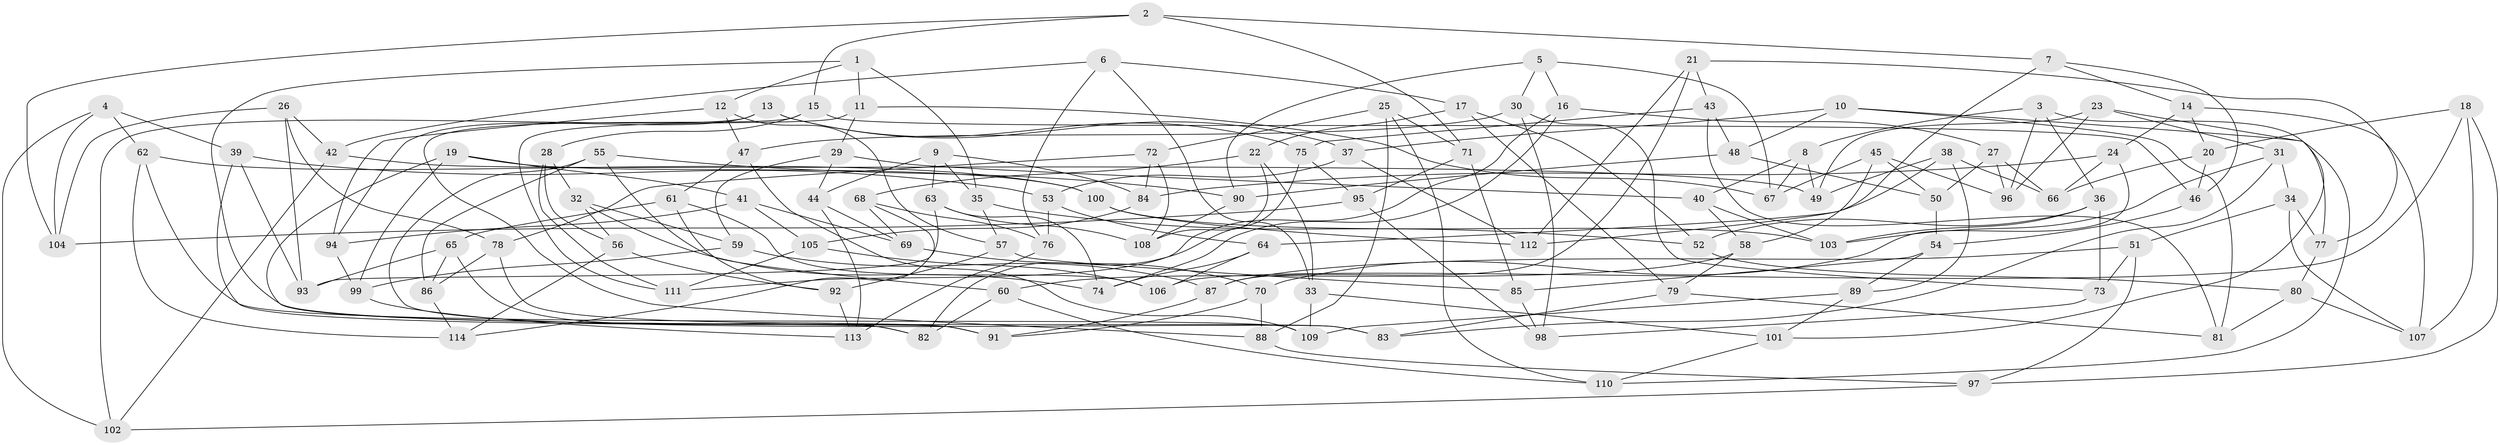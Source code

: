 // coarse degree distribution, {4: 0.35714285714285715, 6: 0.5571428571428572, 5: 0.07142857142857142, 3: 0.014285714285714285}
// Generated by graph-tools (version 1.1) at 2025/24/03/03/25 07:24:27]
// undirected, 114 vertices, 228 edges
graph export_dot {
graph [start="1"]
  node [color=gray90,style=filled];
  1;
  2;
  3;
  4;
  5;
  6;
  7;
  8;
  9;
  10;
  11;
  12;
  13;
  14;
  15;
  16;
  17;
  18;
  19;
  20;
  21;
  22;
  23;
  24;
  25;
  26;
  27;
  28;
  29;
  30;
  31;
  32;
  33;
  34;
  35;
  36;
  37;
  38;
  39;
  40;
  41;
  42;
  43;
  44;
  45;
  46;
  47;
  48;
  49;
  50;
  51;
  52;
  53;
  54;
  55;
  56;
  57;
  58;
  59;
  60;
  61;
  62;
  63;
  64;
  65;
  66;
  67;
  68;
  69;
  70;
  71;
  72;
  73;
  74;
  75;
  76;
  77;
  78;
  79;
  80;
  81;
  82;
  83;
  84;
  85;
  86;
  87;
  88;
  89;
  90;
  91;
  92;
  93;
  94;
  95;
  96;
  97;
  98;
  99;
  100;
  101;
  102;
  103;
  104;
  105;
  106;
  107;
  108;
  109;
  110;
  111;
  112;
  113;
  114;
  1 -- 12;
  1 -- 83;
  1 -- 35;
  1 -- 11;
  2 -- 7;
  2 -- 104;
  2 -- 71;
  2 -- 15;
  3 -- 96;
  3 -- 36;
  3 -- 8;
  3 -- 77;
  4 -- 39;
  4 -- 104;
  4 -- 102;
  4 -- 62;
  5 -- 90;
  5 -- 16;
  5 -- 30;
  5 -- 67;
  6 -- 76;
  6 -- 42;
  6 -- 33;
  6 -- 17;
  7 -- 64;
  7 -- 46;
  7 -- 14;
  8 -- 49;
  8 -- 40;
  8 -- 67;
  9 -- 35;
  9 -- 63;
  9 -- 44;
  9 -- 84;
  10 -- 48;
  10 -- 37;
  10 -- 81;
  10 -- 110;
  11 -- 29;
  11 -- 67;
  11 -- 111;
  12 -- 57;
  12 -- 47;
  12 -- 94;
  13 -- 37;
  13 -- 102;
  13 -- 75;
  13 -- 94;
  14 -- 24;
  14 -- 20;
  14 -- 107;
  15 -- 88;
  15 -- 46;
  15 -- 28;
  16 -- 111;
  16 -- 74;
  16 -- 27;
  17 -- 52;
  17 -- 79;
  17 -- 22;
  18 -- 20;
  18 -- 97;
  18 -- 106;
  18 -- 107;
  19 -- 100;
  19 -- 82;
  19 -- 99;
  19 -- 41;
  20 -- 46;
  20 -- 66;
  21 -- 43;
  21 -- 87;
  21 -- 77;
  21 -- 112;
  22 -- 33;
  22 -- 68;
  22 -- 108;
  23 -- 101;
  23 -- 49;
  23 -- 31;
  23 -- 96;
  24 -- 66;
  24 -- 84;
  24 -- 70;
  25 -- 110;
  25 -- 88;
  25 -- 72;
  25 -- 71;
  26 -- 93;
  26 -- 104;
  26 -- 42;
  26 -- 78;
  27 -- 66;
  27 -- 50;
  27 -- 96;
  28 -- 111;
  28 -- 56;
  28 -- 32;
  29 -- 40;
  29 -- 44;
  29 -- 59;
  30 -- 73;
  30 -- 47;
  30 -- 98;
  31 -- 103;
  31 -- 83;
  31 -- 34;
  32 -- 56;
  32 -- 74;
  32 -- 59;
  33 -- 109;
  33 -- 101;
  34 -- 77;
  34 -- 107;
  34 -- 51;
  35 -- 52;
  35 -- 57;
  36 -- 73;
  36 -- 52;
  36 -- 103;
  37 -- 53;
  37 -- 112;
  38 -- 49;
  38 -- 66;
  38 -- 89;
  38 -- 112;
  39 -- 93;
  39 -- 53;
  39 -- 91;
  40 -- 58;
  40 -- 103;
  41 -- 94;
  41 -- 105;
  41 -- 69;
  42 -- 102;
  42 -- 49;
  43 -- 75;
  43 -- 81;
  43 -- 48;
  44 -- 113;
  44 -- 69;
  45 -- 96;
  45 -- 67;
  45 -- 50;
  45 -- 58;
  46 -- 54;
  47 -- 109;
  47 -- 61;
  48 -- 50;
  48 -- 90;
  50 -- 54;
  51 -- 73;
  51 -- 87;
  51 -- 97;
  52 -- 80;
  53 -- 64;
  53 -- 76;
  54 -- 85;
  54 -- 89;
  55 -- 90;
  55 -- 60;
  55 -- 83;
  55 -- 86;
  56 -- 114;
  56 -- 92;
  57 -- 85;
  57 -- 92;
  58 -- 79;
  58 -- 60;
  59 -- 87;
  59 -- 99;
  60 -- 82;
  60 -- 110;
  61 -- 92;
  61 -- 65;
  61 -- 106;
  62 -- 109;
  62 -- 114;
  62 -- 100;
  63 -- 74;
  63 -- 93;
  63 -- 108;
  64 -- 74;
  64 -- 106;
  65 -- 93;
  65 -- 82;
  65 -- 86;
  68 -- 76;
  68 -- 114;
  68 -- 69;
  69 -- 70;
  70 -- 88;
  70 -- 91;
  71 -- 85;
  71 -- 95;
  72 -- 84;
  72 -- 108;
  72 -- 78;
  73 -- 98;
  75 -- 95;
  75 -- 82;
  76 -- 113;
  77 -- 80;
  78 -- 91;
  78 -- 86;
  79 -- 83;
  79 -- 81;
  80 -- 107;
  80 -- 81;
  84 -- 105;
  85 -- 98;
  86 -- 114;
  87 -- 91;
  88 -- 97;
  89 -- 101;
  89 -- 109;
  90 -- 108;
  92 -- 113;
  94 -- 99;
  95 -- 98;
  95 -- 104;
  97 -- 102;
  99 -- 113;
  100 -- 103;
  100 -- 112;
  101 -- 110;
  105 -- 111;
  105 -- 106;
}
